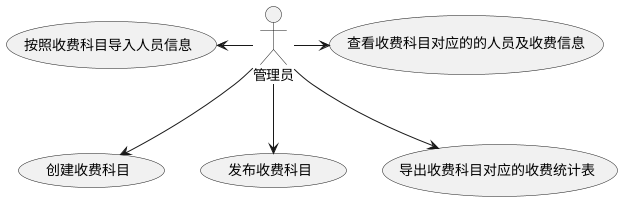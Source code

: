 @startuml

管理员 --> (创建收费科目)
管理员 -> (查看收费科目对应的的人员及收费信息)
(按照收费科目导入人员信息) <- 管理员
管理员 --> (发布收费科目)
管理员 --> (导出收费科目对应的收费统计表)



/':Main Admin: as Admin
(Use the application) as (Use)

User -> (Start)
User --> (Use)

Admin ---> (Use)

note right of Admin : This is an example.

note right of (Use)
A note can also
be on several lines
end note

note "This note is connected\nto several objects." as N2
(Start) .. N2
N2 .. (Use)'/
@enduml
